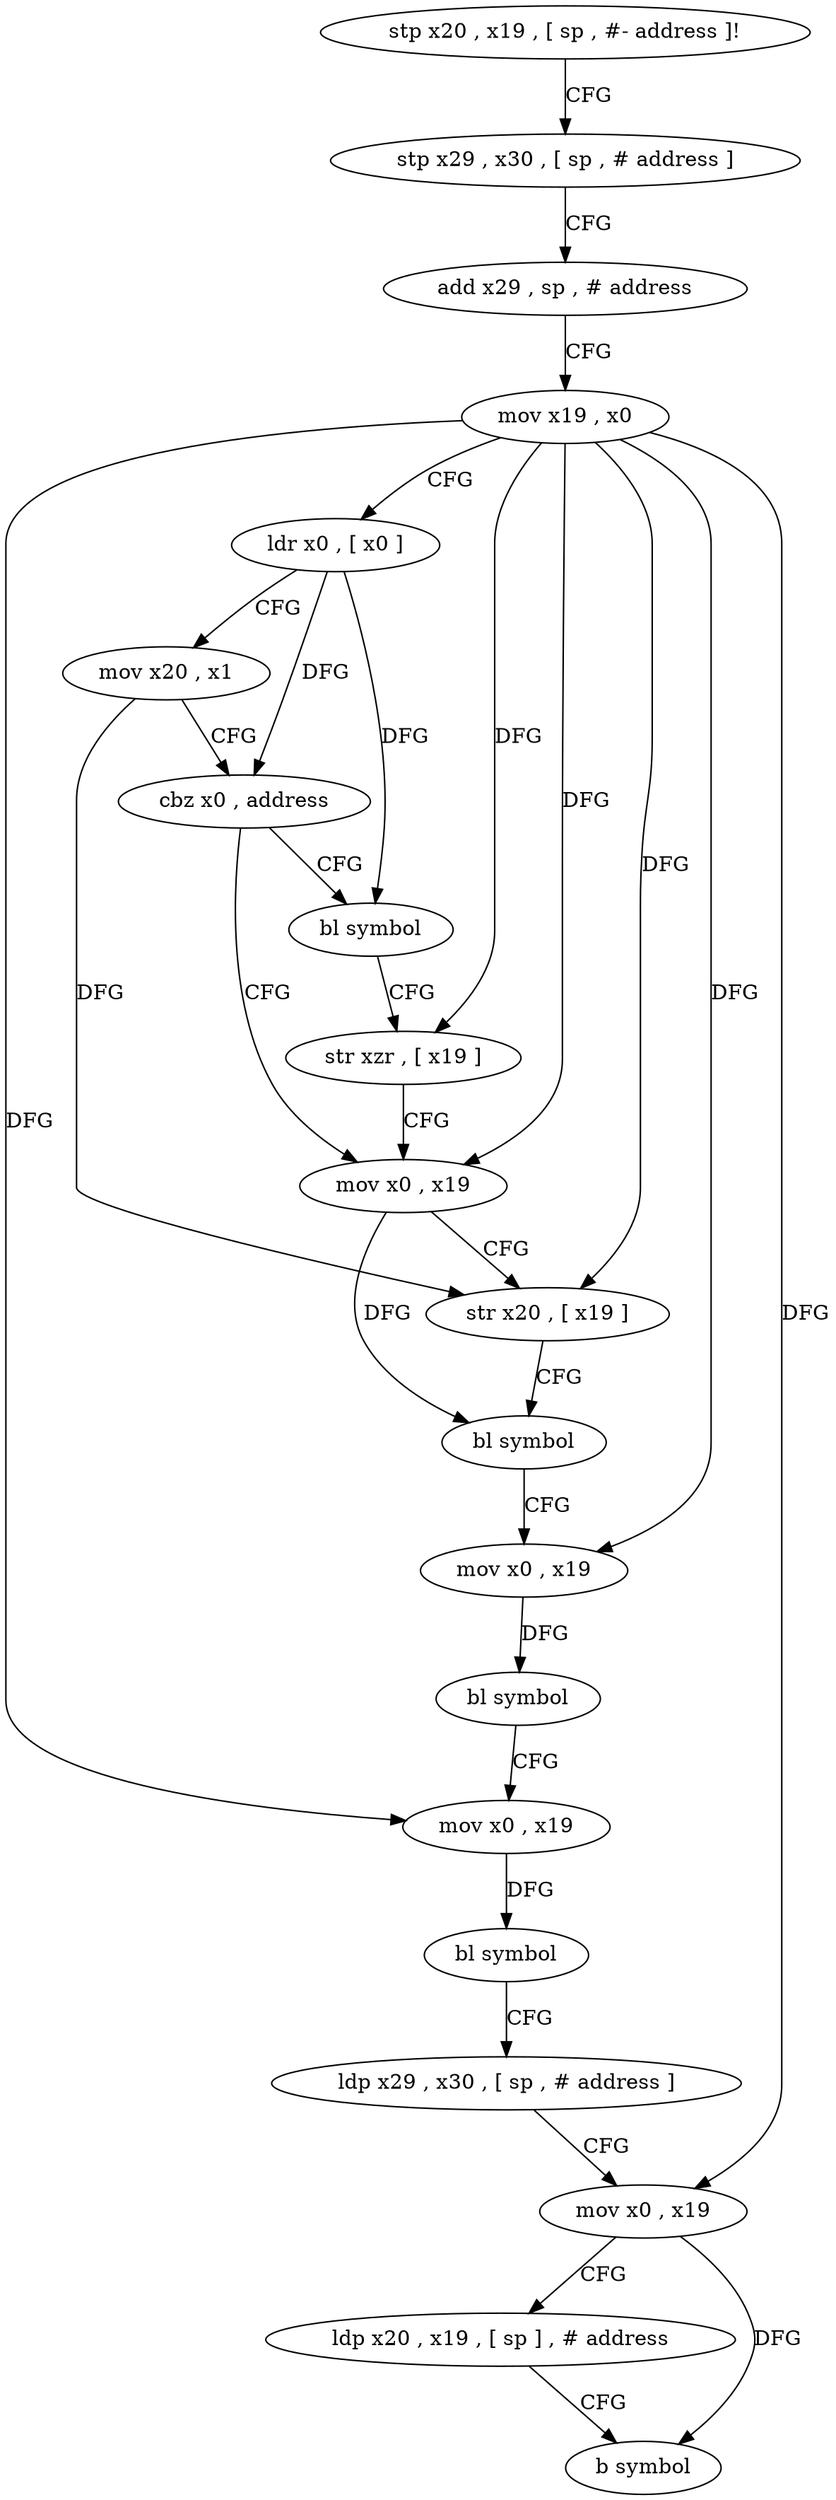 digraph "func" {
"81016" [label = "stp x20 , x19 , [ sp , #- address ]!" ]
"81020" [label = "stp x29 , x30 , [ sp , # address ]" ]
"81024" [label = "add x29 , sp , # address" ]
"81028" [label = "mov x19 , x0" ]
"81032" [label = "ldr x0 , [ x0 ]" ]
"81036" [label = "mov x20 , x1" ]
"81040" [label = "cbz x0 , address" ]
"81052" [label = "mov x0 , x19" ]
"81044" [label = "bl symbol" ]
"81056" [label = "str x20 , [ x19 ]" ]
"81060" [label = "bl symbol" ]
"81064" [label = "mov x0 , x19" ]
"81068" [label = "bl symbol" ]
"81072" [label = "mov x0 , x19" ]
"81076" [label = "bl symbol" ]
"81080" [label = "ldp x29 , x30 , [ sp , # address ]" ]
"81084" [label = "mov x0 , x19" ]
"81088" [label = "ldp x20 , x19 , [ sp ] , # address" ]
"81092" [label = "b symbol" ]
"81048" [label = "str xzr , [ x19 ]" ]
"81016" -> "81020" [ label = "CFG" ]
"81020" -> "81024" [ label = "CFG" ]
"81024" -> "81028" [ label = "CFG" ]
"81028" -> "81032" [ label = "CFG" ]
"81028" -> "81052" [ label = "DFG" ]
"81028" -> "81056" [ label = "DFG" ]
"81028" -> "81064" [ label = "DFG" ]
"81028" -> "81072" [ label = "DFG" ]
"81028" -> "81084" [ label = "DFG" ]
"81028" -> "81048" [ label = "DFG" ]
"81032" -> "81036" [ label = "CFG" ]
"81032" -> "81040" [ label = "DFG" ]
"81032" -> "81044" [ label = "DFG" ]
"81036" -> "81040" [ label = "CFG" ]
"81036" -> "81056" [ label = "DFG" ]
"81040" -> "81052" [ label = "CFG" ]
"81040" -> "81044" [ label = "CFG" ]
"81052" -> "81056" [ label = "CFG" ]
"81052" -> "81060" [ label = "DFG" ]
"81044" -> "81048" [ label = "CFG" ]
"81056" -> "81060" [ label = "CFG" ]
"81060" -> "81064" [ label = "CFG" ]
"81064" -> "81068" [ label = "DFG" ]
"81068" -> "81072" [ label = "CFG" ]
"81072" -> "81076" [ label = "DFG" ]
"81076" -> "81080" [ label = "CFG" ]
"81080" -> "81084" [ label = "CFG" ]
"81084" -> "81088" [ label = "CFG" ]
"81084" -> "81092" [ label = "DFG" ]
"81088" -> "81092" [ label = "CFG" ]
"81048" -> "81052" [ label = "CFG" ]
}
